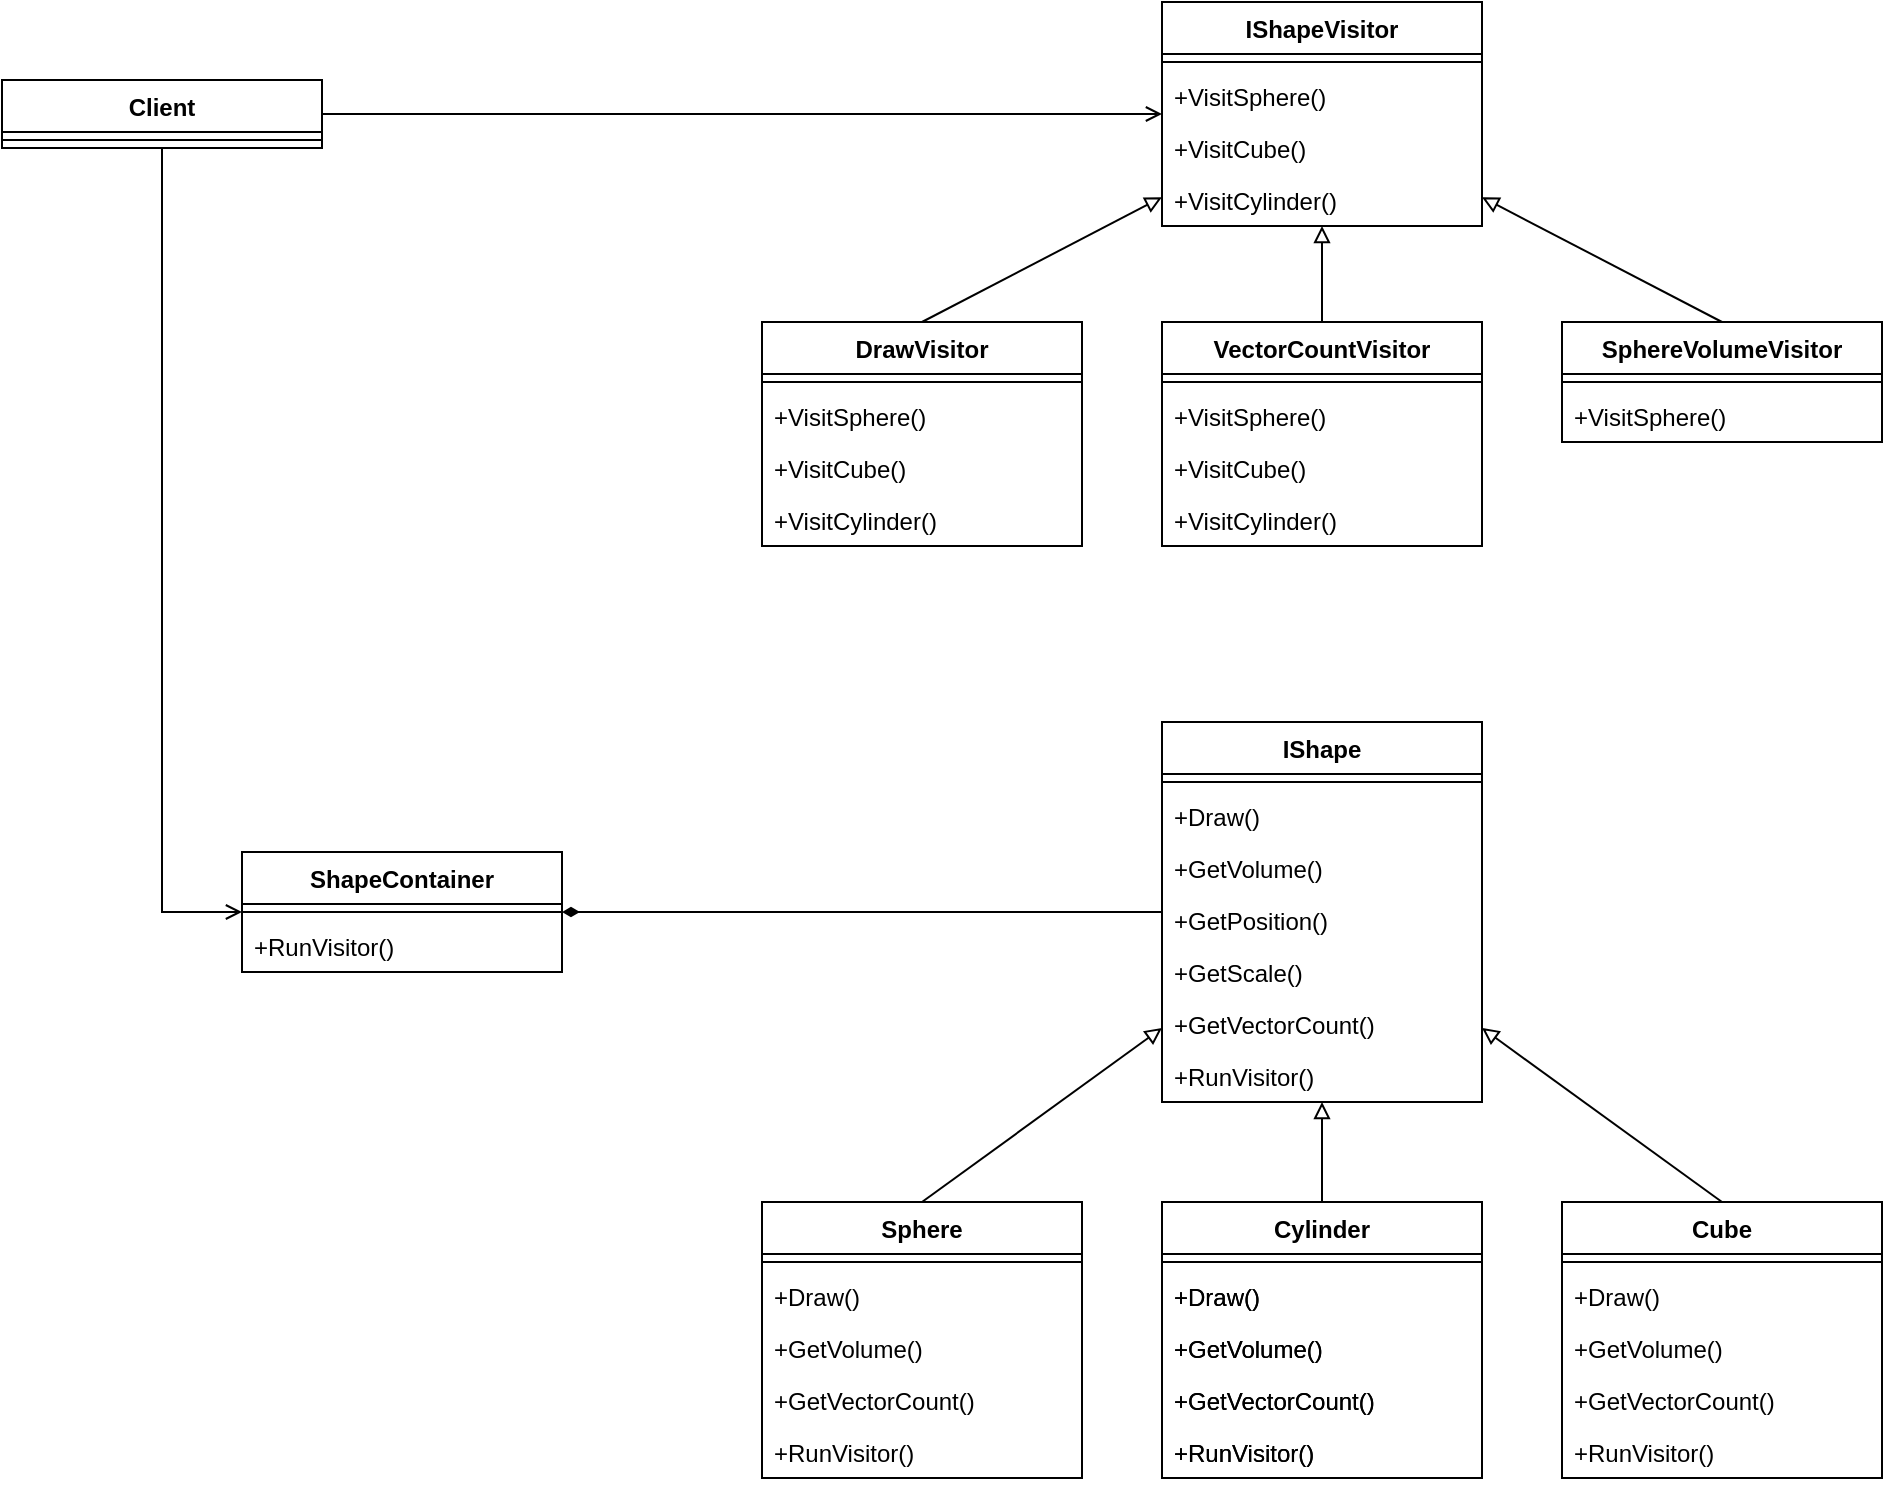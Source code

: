 <mxfile version="22.1.11" type="device">
  <diagram name="第 1 页" id="KWfzOdAWS3uv6CtngA9p">
    <mxGraphModel dx="1434" dy="844" grid="1" gridSize="10" guides="1" tooltips="1" connect="1" arrows="1" fold="1" page="1" pageScale="1" pageWidth="827" pageHeight="1169" math="0" shadow="0">
      <root>
        <mxCell id="0" />
        <mxCell id="1" parent="0" />
        <mxCell id="FGumXWah2nqrXkLhOMdK-1" value="IShapeVisitor" style="swimlane;fontStyle=1;align=center;verticalAlign=top;childLayout=stackLayout;horizontal=1;startSize=26;horizontalStack=0;resizeParent=1;resizeParentMax=0;resizeLast=0;collapsible=1;marginBottom=0;whiteSpace=wrap;html=1;" vertex="1" parent="1">
          <mxGeometry x="580" y="200" width="160" height="112" as="geometry" />
        </mxCell>
        <mxCell id="FGumXWah2nqrXkLhOMdK-3" value="" style="line;strokeWidth=1;fillColor=none;align=left;verticalAlign=middle;spacingTop=-1;spacingLeft=3;spacingRight=3;rotatable=0;labelPosition=right;points=[];portConstraint=eastwest;strokeColor=inherit;" vertex="1" parent="FGumXWah2nqrXkLhOMdK-1">
          <mxGeometry y="26" width="160" height="8" as="geometry" />
        </mxCell>
        <mxCell id="FGumXWah2nqrXkLhOMdK-4" value="+VisitSphere()" style="text;strokeColor=none;fillColor=none;align=left;verticalAlign=top;spacingLeft=4;spacingRight=4;overflow=hidden;rotatable=0;points=[[0,0.5],[1,0.5]];portConstraint=eastwest;whiteSpace=wrap;html=1;" vertex="1" parent="FGumXWah2nqrXkLhOMdK-1">
          <mxGeometry y="34" width="160" height="26" as="geometry" />
        </mxCell>
        <mxCell id="FGumXWah2nqrXkLhOMdK-5" value="+VisitCube()" style="text;strokeColor=none;fillColor=none;align=left;verticalAlign=top;spacingLeft=4;spacingRight=4;overflow=hidden;rotatable=0;points=[[0,0.5],[1,0.5]];portConstraint=eastwest;whiteSpace=wrap;html=1;" vertex="1" parent="FGumXWah2nqrXkLhOMdK-1">
          <mxGeometry y="60" width="160" height="26" as="geometry" />
        </mxCell>
        <mxCell id="FGumXWah2nqrXkLhOMdK-6" value="+VisitCylinder()" style="text;strokeColor=none;fillColor=none;align=left;verticalAlign=top;spacingLeft=4;spacingRight=4;overflow=hidden;rotatable=0;points=[[0,0.5],[1,0.5]];portConstraint=eastwest;whiteSpace=wrap;html=1;" vertex="1" parent="FGumXWah2nqrXkLhOMdK-1">
          <mxGeometry y="86" width="160" height="26" as="geometry" />
        </mxCell>
        <mxCell id="FGumXWah2nqrXkLhOMdK-79" style="edgeStyle=none;rounded=0;orthogonalLoop=1;jettySize=auto;html=1;exitX=0.5;exitY=0;exitDx=0;exitDy=0;endArrow=block;endFill=0;" edge="1" parent="1" source="FGumXWah2nqrXkLhOMdK-7" target="FGumXWah2nqrXkLhOMdK-1">
          <mxGeometry relative="1" as="geometry" />
        </mxCell>
        <mxCell id="FGumXWah2nqrXkLhOMdK-7" value="VectorCountVisitor" style="swimlane;fontStyle=1;align=center;verticalAlign=top;childLayout=stackLayout;horizontal=1;startSize=26;horizontalStack=0;resizeParent=1;resizeParentMax=0;resizeLast=0;collapsible=1;marginBottom=0;whiteSpace=wrap;html=1;" vertex="1" parent="1">
          <mxGeometry x="580" y="360" width="160" height="112" as="geometry" />
        </mxCell>
        <mxCell id="FGumXWah2nqrXkLhOMdK-8" value="" style="line;strokeWidth=1;fillColor=none;align=left;verticalAlign=middle;spacingTop=-1;spacingLeft=3;spacingRight=3;rotatable=0;labelPosition=right;points=[];portConstraint=eastwest;strokeColor=inherit;" vertex="1" parent="FGumXWah2nqrXkLhOMdK-7">
          <mxGeometry y="26" width="160" height="8" as="geometry" />
        </mxCell>
        <mxCell id="FGumXWah2nqrXkLhOMdK-9" value="+VisitSphere()" style="text;strokeColor=none;fillColor=none;align=left;verticalAlign=top;spacingLeft=4;spacingRight=4;overflow=hidden;rotatable=0;points=[[0,0.5],[1,0.5]];portConstraint=eastwest;whiteSpace=wrap;html=1;" vertex="1" parent="FGumXWah2nqrXkLhOMdK-7">
          <mxGeometry y="34" width="160" height="26" as="geometry" />
        </mxCell>
        <mxCell id="FGumXWah2nqrXkLhOMdK-10" value="+VisitCube()" style="text;strokeColor=none;fillColor=none;align=left;verticalAlign=top;spacingLeft=4;spacingRight=4;overflow=hidden;rotatable=0;points=[[0,0.5],[1,0.5]];portConstraint=eastwest;whiteSpace=wrap;html=1;" vertex="1" parent="FGumXWah2nqrXkLhOMdK-7">
          <mxGeometry y="60" width="160" height="26" as="geometry" />
        </mxCell>
        <mxCell id="FGumXWah2nqrXkLhOMdK-11" value="+VisitCylinder()" style="text;strokeColor=none;fillColor=none;align=left;verticalAlign=top;spacingLeft=4;spacingRight=4;overflow=hidden;rotatable=0;points=[[0,0.5],[1,0.5]];portConstraint=eastwest;whiteSpace=wrap;html=1;" vertex="1" parent="FGumXWah2nqrXkLhOMdK-7">
          <mxGeometry y="86" width="160" height="26" as="geometry" />
        </mxCell>
        <mxCell id="FGumXWah2nqrXkLhOMdK-80" style="edgeStyle=none;rounded=0;orthogonalLoop=1;jettySize=auto;html=1;exitX=0.5;exitY=0;exitDx=0;exitDy=0;endArrow=block;endFill=0;" edge="1" parent="1" source="FGumXWah2nqrXkLhOMdK-12" target="FGumXWah2nqrXkLhOMdK-1">
          <mxGeometry relative="1" as="geometry" />
        </mxCell>
        <mxCell id="FGumXWah2nqrXkLhOMdK-12" value="DrawVisitor" style="swimlane;fontStyle=1;align=center;verticalAlign=top;childLayout=stackLayout;horizontal=1;startSize=26;horizontalStack=0;resizeParent=1;resizeParentMax=0;resizeLast=0;collapsible=1;marginBottom=0;whiteSpace=wrap;html=1;" vertex="1" parent="1">
          <mxGeometry x="380" y="360" width="160" height="112" as="geometry" />
        </mxCell>
        <mxCell id="FGumXWah2nqrXkLhOMdK-13" value="" style="line;strokeWidth=1;fillColor=none;align=left;verticalAlign=middle;spacingTop=-1;spacingLeft=3;spacingRight=3;rotatable=0;labelPosition=right;points=[];portConstraint=eastwest;strokeColor=inherit;" vertex="1" parent="FGumXWah2nqrXkLhOMdK-12">
          <mxGeometry y="26" width="160" height="8" as="geometry" />
        </mxCell>
        <mxCell id="FGumXWah2nqrXkLhOMdK-14" value="+VisitSphere()" style="text;strokeColor=none;fillColor=none;align=left;verticalAlign=top;spacingLeft=4;spacingRight=4;overflow=hidden;rotatable=0;points=[[0,0.5],[1,0.5]];portConstraint=eastwest;whiteSpace=wrap;html=1;" vertex="1" parent="FGumXWah2nqrXkLhOMdK-12">
          <mxGeometry y="34" width="160" height="26" as="geometry" />
        </mxCell>
        <mxCell id="FGumXWah2nqrXkLhOMdK-15" value="+VisitCube()" style="text;strokeColor=none;fillColor=none;align=left;verticalAlign=top;spacingLeft=4;spacingRight=4;overflow=hidden;rotatable=0;points=[[0,0.5],[1,0.5]];portConstraint=eastwest;whiteSpace=wrap;html=1;" vertex="1" parent="FGumXWah2nqrXkLhOMdK-12">
          <mxGeometry y="60" width="160" height="26" as="geometry" />
        </mxCell>
        <mxCell id="FGumXWah2nqrXkLhOMdK-16" value="+VisitCylinder()" style="text;strokeColor=none;fillColor=none;align=left;verticalAlign=top;spacingLeft=4;spacingRight=4;overflow=hidden;rotatable=0;points=[[0,0.5],[1,0.5]];portConstraint=eastwest;whiteSpace=wrap;html=1;" vertex="1" parent="FGumXWah2nqrXkLhOMdK-12">
          <mxGeometry y="86" width="160" height="26" as="geometry" />
        </mxCell>
        <mxCell id="FGumXWah2nqrXkLhOMdK-81" style="edgeStyle=none;rounded=0;orthogonalLoop=1;jettySize=auto;html=1;exitX=0.5;exitY=0;exitDx=0;exitDy=0;endArrow=block;endFill=0;" edge="1" parent="1" source="FGumXWah2nqrXkLhOMdK-17" target="FGumXWah2nqrXkLhOMdK-1">
          <mxGeometry relative="1" as="geometry" />
        </mxCell>
        <mxCell id="FGumXWah2nqrXkLhOMdK-17" value="SphereVolumeVisitor" style="swimlane;fontStyle=1;align=center;verticalAlign=top;childLayout=stackLayout;horizontal=1;startSize=26;horizontalStack=0;resizeParent=1;resizeParentMax=0;resizeLast=0;collapsible=1;marginBottom=0;whiteSpace=wrap;html=1;" vertex="1" parent="1">
          <mxGeometry x="780" y="360" width="160" height="60" as="geometry" />
        </mxCell>
        <mxCell id="FGumXWah2nqrXkLhOMdK-18" value="" style="line;strokeWidth=1;fillColor=none;align=left;verticalAlign=middle;spacingTop=-1;spacingLeft=3;spacingRight=3;rotatable=0;labelPosition=right;points=[];portConstraint=eastwest;strokeColor=inherit;" vertex="1" parent="FGumXWah2nqrXkLhOMdK-17">
          <mxGeometry y="26" width="160" height="8" as="geometry" />
        </mxCell>
        <mxCell id="FGumXWah2nqrXkLhOMdK-19" value="+VisitSphere()" style="text;strokeColor=none;fillColor=none;align=left;verticalAlign=top;spacingLeft=4;spacingRight=4;overflow=hidden;rotatable=0;points=[[0,0.5],[1,0.5]];portConstraint=eastwest;whiteSpace=wrap;html=1;" vertex="1" parent="FGumXWah2nqrXkLhOMdK-17">
          <mxGeometry y="34" width="160" height="26" as="geometry" />
        </mxCell>
        <mxCell id="FGumXWah2nqrXkLhOMdK-75" style="edgeStyle=none;rounded=0;orthogonalLoop=1;jettySize=auto;html=1;endArrow=diamondThin;endFill=1;" edge="1" parent="1" source="FGumXWah2nqrXkLhOMdK-22" target="FGumXWah2nqrXkLhOMdK-57">
          <mxGeometry relative="1" as="geometry" />
        </mxCell>
        <mxCell id="FGumXWah2nqrXkLhOMdK-22" value="IShape" style="swimlane;fontStyle=1;align=center;verticalAlign=top;childLayout=stackLayout;horizontal=1;startSize=26;horizontalStack=0;resizeParent=1;resizeParentMax=0;resizeLast=0;collapsible=1;marginBottom=0;whiteSpace=wrap;html=1;" vertex="1" parent="1">
          <mxGeometry x="580" y="560" width="160" height="190" as="geometry" />
        </mxCell>
        <mxCell id="FGumXWah2nqrXkLhOMdK-24" value="" style="line;strokeWidth=1;fillColor=none;align=left;verticalAlign=middle;spacingTop=-1;spacingLeft=3;spacingRight=3;rotatable=0;labelPosition=right;points=[];portConstraint=eastwest;strokeColor=inherit;" vertex="1" parent="FGumXWah2nqrXkLhOMdK-22">
          <mxGeometry y="26" width="160" height="8" as="geometry" />
        </mxCell>
        <mxCell id="FGumXWah2nqrXkLhOMdK-25" value="+Draw()" style="text;strokeColor=none;fillColor=none;align=left;verticalAlign=top;spacingLeft=4;spacingRight=4;overflow=hidden;rotatable=0;points=[[0,0.5],[1,0.5]];portConstraint=eastwest;whiteSpace=wrap;html=1;" vertex="1" parent="FGumXWah2nqrXkLhOMdK-22">
          <mxGeometry y="34" width="160" height="26" as="geometry" />
        </mxCell>
        <mxCell id="FGumXWah2nqrXkLhOMdK-26" value="+GetVolume()" style="text;strokeColor=none;fillColor=none;align=left;verticalAlign=top;spacingLeft=4;spacingRight=4;overflow=hidden;rotatable=0;points=[[0,0.5],[1,0.5]];portConstraint=eastwest;whiteSpace=wrap;html=1;" vertex="1" parent="FGumXWah2nqrXkLhOMdK-22">
          <mxGeometry y="60" width="160" height="26" as="geometry" />
        </mxCell>
        <mxCell id="FGumXWah2nqrXkLhOMdK-27" value="+GetPosition()" style="text;strokeColor=none;fillColor=none;align=left;verticalAlign=top;spacingLeft=4;spacingRight=4;overflow=hidden;rotatable=0;points=[[0,0.5],[1,0.5]];portConstraint=eastwest;whiteSpace=wrap;html=1;" vertex="1" parent="FGumXWah2nqrXkLhOMdK-22">
          <mxGeometry y="86" width="160" height="26" as="geometry" />
        </mxCell>
        <mxCell id="FGumXWah2nqrXkLhOMdK-28" value="+GetScale()" style="text;strokeColor=none;fillColor=none;align=left;verticalAlign=top;spacingLeft=4;spacingRight=4;overflow=hidden;rotatable=0;points=[[0,0.5],[1,0.5]];portConstraint=eastwest;whiteSpace=wrap;html=1;" vertex="1" parent="FGumXWah2nqrXkLhOMdK-22">
          <mxGeometry y="112" width="160" height="26" as="geometry" />
        </mxCell>
        <mxCell id="FGumXWah2nqrXkLhOMdK-29" value="+GetVectorCount()" style="text;strokeColor=none;fillColor=none;align=left;verticalAlign=top;spacingLeft=4;spacingRight=4;overflow=hidden;rotatable=0;points=[[0,0.5],[1,0.5]];portConstraint=eastwest;whiteSpace=wrap;html=1;" vertex="1" parent="FGumXWah2nqrXkLhOMdK-22">
          <mxGeometry y="138" width="160" height="26" as="geometry" />
        </mxCell>
        <mxCell id="FGumXWah2nqrXkLhOMdK-30" value="+RunVisitor()" style="text;strokeColor=none;fillColor=none;align=left;verticalAlign=top;spacingLeft=4;spacingRight=4;overflow=hidden;rotatable=0;points=[[0,0.5],[1,0.5]];portConstraint=eastwest;whiteSpace=wrap;html=1;" vertex="1" parent="FGumXWah2nqrXkLhOMdK-22">
          <mxGeometry y="164" width="160" height="26" as="geometry" />
        </mxCell>
        <mxCell id="FGumXWah2nqrXkLhOMdK-31" value="Cylinder" style="swimlane;fontStyle=1;align=center;verticalAlign=top;childLayout=stackLayout;horizontal=1;startSize=26;horizontalStack=0;resizeParent=1;resizeParentMax=0;resizeLast=0;collapsible=1;marginBottom=0;whiteSpace=wrap;html=1;" vertex="1" parent="1">
          <mxGeometry x="580" y="800" width="160" height="138" as="geometry" />
        </mxCell>
        <mxCell id="FGumXWah2nqrXkLhOMdK-32" value="" style="line;strokeWidth=1;fillColor=none;align=left;verticalAlign=middle;spacingTop=-1;spacingLeft=3;spacingRight=3;rotatable=0;labelPosition=right;points=[];portConstraint=eastwest;strokeColor=inherit;" vertex="1" parent="FGumXWah2nqrXkLhOMdK-31">
          <mxGeometry y="26" width="160" height="8" as="geometry" />
        </mxCell>
        <mxCell id="FGumXWah2nqrXkLhOMdK-33" value="+Draw()" style="text;strokeColor=none;fillColor=none;align=left;verticalAlign=top;spacingLeft=4;spacingRight=4;overflow=hidden;rotatable=0;points=[[0,0.5],[1,0.5]];portConstraint=eastwest;whiteSpace=wrap;html=1;" vertex="1" parent="FGumXWah2nqrXkLhOMdK-31">
          <mxGeometry y="34" width="160" height="26" as="geometry" />
        </mxCell>
        <mxCell id="FGumXWah2nqrXkLhOMdK-34" value="+GetVolume()" style="text;strokeColor=none;fillColor=none;align=left;verticalAlign=top;spacingLeft=4;spacingRight=4;overflow=hidden;rotatable=0;points=[[0,0.5],[1,0.5]];portConstraint=eastwest;whiteSpace=wrap;html=1;" vertex="1" parent="FGumXWah2nqrXkLhOMdK-31">
          <mxGeometry y="60" width="160" height="26" as="geometry" />
        </mxCell>
        <mxCell id="FGumXWah2nqrXkLhOMdK-37" value="+GetVectorCount()" style="text;strokeColor=none;fillColor=none;align=left;verticalAlign=top;spacingLeft=4;spacingRight=4;overflow=hidden;rotatable=0;points=[[0,0.5],[1,0.5]];portConstraint=eastwest;whiteSpace=wrap;html=1;" vertex="1" parent="FGumXWah2nqrXkLhOMdK-31">
          <mxGeometry y="86" width="160" height="26" as="geometry" />
        </mxCell>
        <mxCell id="FGumXWah2nqrXkLhOMdK-38" value="+RunVisitor()" style="text;strokeColor=none;fillColor=none;align=left;verticalAlign=top;spacingLeft=4;spacingRight=4;overflow=hidden;rotatable=0;points=[[0,0.5],[1,0.5]];portConstraint=eastwest;whiteSpace=wrap;html=1;" vertex="1" parent="FGumXWah2nqrXkLhOMdK-31">
          <mxGeometry y="112" width="160" height="26" as="geometry" />
        </mxCell>
        <mxCell id="FGumXWah2nqrXkLhOMdK-78" style="edgeStyle=none;rounded=0;orthogonalLoop=1;jettySize=auto;html=1;exitX=0.5;exitY=0;exitDx=0;exitDy=0;endArrow=block;endFill=0;" edge="1" parent="1" source="FGumXWah2nqrXkLhOMdK-39" target="FGumXWah2nqrXkLhOMdK-22">
          <mxGeometry relative="1" as="geometry" />
        </mxCell>
        <mxCell id="FGumXWah2nqrXkLhOMdK-39" value="Cube" style="swimlane;fontStyle=1;align=center;verticalAlign=top;childLayout=stackLayout;horizontal=1;startSize=26;horizontalStack=0;resizeParent=1;resizeParentMax=0;resizeLast=0;collapsible=1;marginBottom=0;whiteSpace=wrap;html=1;" vertex="1" parent="1">
          <mxGeometry x="780" y="800" width="160" height="138" as="geometry" />
        </mxCell>
        <mxCell id="FGumXWah2nqrXkLhOMdK-40" value="" style="line;strokeWidth=1;fillColor=none;align=left;verticalAlign=middle;spacingTop=-1;spacingLeft=3;spacingRight=3;rotatable=0;labelPosition=right;points=[];portConstraint=eastwest;strokeColor=inherit;" vertex="1" parent="FGumXWah2nqrXkLhOMdK-39">
          <mxGeometry y="26" width="160" height="8" as="geometry" />
        </mxCell>
        <mxCell id="FGumXWah2nqrXkLhOMdK-41" value="+Draw()" style="text;strokeColor=none;fillColor=none;align=left;verticalAlign=top;spacingLeft=4;spacingRight=4;overflow=hidden;rotatable=0;points=[[0,0.5],[1,0.5]];portConstraint=eastwest;whiteSpace=wrap;html=1;" vertex="1" parent="FGumXWah2nqrXkLhOMdK-39">
          <mxGeometry y="34" width="160" height="26" as="geometry" />
        </mxCell>
        <mxCell id="FGumXWah2nqrXkLhOMdK-42" value="+GetVolume()" style="text;strokeColor=none;fillColor=none;align=left;verticalAlign=top;spacingLeft=4;spacingRight=4;overflow=hidden;rotatable=0;points=[[0,0.5],[1,0.5]];portConstraint=eastwest;whiteSpace=wrap;html=1;" vertex="1" parent="FGumXWah2nqrXkLhOMdK-39">
          <mxGeometry y="60" width="160" height="26" as="geometry" />
        </mxCell>
        <mxCell id="FGumXWah2nqrXkLhOMdK-43" value="+GetVectorCount()" style="text;strokeColor=none;fillColor=none;align=left;verticalAlign=top;spacingLeft=4;spacingRight=4;overflow=hidden;rotatable=0;points=[[0,0.5],[1,0.5]];portConstraint=eastwest;whiteSpace=wrap;html=1;" vertex="1" parent="FGumXWah2nqrXkLhOMdK-39">
          <mxGeometry y="86" width="160" height="26" as="geometry" />
        </mxCell>
        <mxCell id="FGumXWah2nqrXkLhOMdK-44" value="+RunVisitor()" style="text;strokeColor=none;fillColor=none;align=left;verticalAlign=top;spacingLeft=4;spacingRight=4;overflow=hidden;rotatable=0;points=[[0,0.5],[1,0.5]];portConstraint=eastwest;whiteSpace=wrap;html=1;" vertex="1" parent="FGumXWah2nqrXkLhOMdK-39">
          <mxGeometry y="112" width="160" height="26" as="geometry" />
        </mxCell>
        <mxCell id="FGumXWah2nqrXkLhOMdK-77" style="edgeStyle=none;rounded=0;orthogonalLoop=1;jettySize=auto;html=1;exitX=0.5;exitY=0;exitDx=0;exitDy=0;endArrow=block;endFill=0;" edge="1" parent="1" source="FGumXWah2nqrXkLhOMdK-45" target="FGumXWah2nqrXkLhOMdK-22">
          <mxGeometry relative="1" as="geometry" />
        </mxCell>
        <mxCell id="FGumXWah2nqrXkLhOMdK-45" value="Cylinder" style="swimlane;fontStyle=1;align=center;verticalAlign=top;childLayout=stackLayout;horizontal=1;startSize=26;horizontalStack=0;resizeParent=1;resizeParentMax=0;resizeLast=0;collapsible=1;marginBottom=0;whiteSpace=wrap;html=1;" vertex="1" parent="1">
          <mxGeometry x="580" y="800" width="160" height="138" as="geometry" />
        </mxCell>
        <mxCell id="FGumXWah2nqrXkLhOMdK-46" value="" style="line;strokeWidth=1;fillColor=none;align=left;verticalAlign=middle;spacingTop=-1;spacingLeft=3;spacingRight=3;rotatable=0;labelPosition=right;points=[];portConstraint=eastwest;strokeColor=inherit;" vertex="1" parent="FGumXWah2nqrXkLhOMdK-45">
          <mxGeometry y="26" width="160" height="8" as="geometry" />
        </mxCell>
        <mxCell id="FGumXWah2nqrXkLhOMdK-47" value="+Draw()" style="text;strokeColor=none;fillColor=none;align=left;verticalAlign=top;spacingLeft=4;spacingRight=4;overflow=hidden;rotatable=0;points=[[0,0.5],[1,0.5]];portConstraint=eastwest;whiteSpace=wrap;html=1;" vertex="1" parent="FGumXWah2nqrXkLhOMdK-45">
          <mxGeometry y="34" width="160" height="26" as="geometry" />
        </mxCell>
        <mxCell id="FGumXWah2nqrXkLhOMdK-48" value="+GetVolume()" style="text;strokeColor=none;fillColor=none;align=left;verticalAlign=top;spacingLeft=4;spacingRight=4;overflow=hidden;rotatable=0;points=[[0,0.5],[1,0.5]];portConstraint=eastwest;whiteSpace=wrap;html=1;" vertex="1" parent="FGumXWah2nqrXkLhOMdK-45">
          <mxGeometry y="60" width="160" height="26" as="geometry" />
        </mxCell>
        <mxCell id="FGumXWah2nqrXkLhOMdK-49" value="+GetVectorCount()" style="text;strokeColor=none;fillColor=none;align=left;verticalAlign=top;spacingLeft=4;spacingRight=4;overflow=hidden;rotatable=0;points=[[0,0.5],[1,0.5]];portConstraint=eastwest;whiteSpace=wrap;html=1;" vertex="1" parent="FGumXWah2nqrXkLhOMdK-45">
          <mxGeometry y="86" width="160" height="26" as="geometry" />
        </mxCell>
        <mxCell id="FGumXWah2nqrXkLhOMdK-50" value="+RunVisitor()" style="text;strokeColor=none;fillColor=none;align=left;verticalAlign=top;spacingLeft=4;spacingRight=4;overflow=hidden;rotatable=0;points=[[0,0.5],[1,0.5]];portConstraint=eastwest;whiteSpace=wrap;html=1;" vertex="1" parent="FGumXWah2nqrXkLhOMdK-45">
          <mxGeometry y="112" width="160" height="26" as="geometry" />
        </mxCell>
        <mxCell id="FGumXWah2nqrXkLhOMdK-76" style="edgeStyle=none;rounded=0;orthogonalLoop=1;jettySize=auto;html=1;exitX=0.5;exitY=0;exitDx=0;exitDy=0;endArrow=block;endFill=0;" edge="1" parent="1" source="FGumXWah2nqrXkLhOMdK-51" target="FGumXWah2nqrXkLhOMdK-22">
          <mxGeometry relative="1" as="geometry" />
        </mxCell>
        <mxCell id="FGumXWah2nqrXkLhOMdK-51" value="Sphere" style="swimlane;fontStyle=1;align=center;verticalAlign=top;childLayout=stackLayout;horizontal=1;startSize=26;horizontalStack=0;resizeParent=1;resizeParentMax=0;resizeLast=0;collapsible=1;marginBottom=0;whiteSpace=wrap;html=1;" vertex="1" parent="1">
          <mxGeometry x="380" y="800" width="160" height="138" as="geometry" />
        </mxCell>
        <mxCell id="FGumXWah2nqrXkLhOMdK-52" value="" style="line;strokeWidth=1;fillColor=none;align=left;verticalAlign=middle;spacingTop=-1;spacingLeft=3;spacingRight=3;rotatable=0;labelPosition=right;points=[];portConstraint=eastwest;strokeColor=inherit;" vertex="1" parent="FGumXWah2nqrXkLhOMdK-51">
          <mxGeometry y="26" width="160" height="8" as="geometry" />
        </mxCell>
        <mxCell id="FGumXWah2nqrXkLhOMdK-53" value="+Draw()" style="text;strokeColor=none;fillColor=none;align=left;verticalAlign=top;spacingLeft=4;spacingRight=4;overflow=hidden;rotatable=0;points=[[0,0.5],[1,0.5]];portConstraint=eastwest;whiteSpace=wrap;html=1;" vertex="1" parent="FGumXWah2nqrXkLhOMdK-51">
          <mxGeometry y="34" width="160" height="26" as="geometry" />
        </mxCell>
        <mxCell id="FGumXWah2nqrXkLhOMdK-54" value="+GetVolume()" style="text;strokeColor=none;fillColor=none;align=left;verticalAlign=top;spacingLeft=4;spacingRight=4;overflow=hidden;rotatable=0;points=[[0,0.5],[1,0.5]];portConstraint=eastwest;whiteSpace=wrap;html=1;" vertex="1" parent="FGumXWah2nqrXkLhOMdK-51">
          <mxGeometry y="60" width="160" height="26" as="geometry" />
        </mxCell>
        <mxCell id="FGumXWah2nqrXkLhOMdK-55" value="+GetVectorCount()" style="text;strokeColor=none;fillColor=none;align=left;verticalAlign=top;spacingLeft=4;spacingRight=4;overflow=hidden;rotatable=0;points=[[0,0.5],[1,0.5]];portConstraint=eastwest;whiteSpace=wrap;html=1;" vertex="1" parent="FGumXWah2nqrXkLhOMdK-51">
          <mxGeometry y="86" width="160" height="26" as="geometry" />
        </mxCell>
        <mxCell id="FGumXWah2nqrXkLhOMdK-56" value="+RunVisitor()" style="text;strokeColor=none;fillColor=none;align=left;verticalAlign=top;spacingLeft=4;spacingRight=4;overflow=hidden;rotatable=0;points=[[0,0.5],[1,0.5]];portConstraint=eastwest;whiteSpace=wrap;html=1;" vertex="1" parent="FGumXWah2nqrXkLhOMdK-51">
          <mxGeometry y="112" width="160" height="26" as="geometry" />
        </mxCell>
        <mxCell id="FGumXWah2nqrXkLhOMdK-57" value="ShapeContainer" style="swimlane;fontStyle=1;align=center;verticalAlign=top;childLayout=stackLayout;horizontal=1;startSize=26;horizontalStack=0;resizeParent=1;resizeParentMax=0;resizeLast=0;collapsible=1;marginBottom=0;whiteSpace=wrap;html=1;" vertex="1" parent="1">
          <mxGeometry x="120" y="625" width="160" height="60" as="geometry" />
        </mxCell>
        <mxCell id="FGumXWah2nqrXkLhOMdK-59" value="" style="line;strokeWidth=1;fillColor=none;align=left;verticalAlign=middle;spacingTop=-1;spacingLeft=3;spacingRight=3;rotatable=0;labelPosition=right;points=[];portConstraint=eastwest;strokeColor=inherit;" vertex="1" parent="FGumXWah2nqrXkLhOMdK-57">
          <mxGeometry y="26" width="160" height="8" as="geometry" />
        </mxCell>
        <mxCell id="FGumXWah2nqrXkLhOMdK-60" value="+RunVisitor()" style="text;strokeColor=none;fillColor=none;align=left;verticalAlign=top;spacingLeft=4;spacingRight=4;overflow=hidden;rotatable=0;points=[[0,0.5],[1,0.5]];portConstraint=eastwest;whiteSpace=wrap;html=1;" vertex="1" parent="FGumXWah2nqrXkLhOMdK-57">
          <mxGeometry y="34" width="160" height="26" as="geometry" />
        </mxCell>
        <mxCell id="FGumXWah2nqrXkLhOMdK-74" style="edgeStyle=orthogonalEdgeStyle;rounded=0;orthogonalLoop=1;jettySize=auto;html=1;exitX=0.5;exitY=1;exitDx=0;exitDy=0;entryX=0;entryY=0.5;entryDx=0;entryDy=0;endArrow=open;endFill=0;" edge="1" parent="1" source="FGumXWah2nqrXkLhOMdK-61" target="FGumXWah2nqrXkLhOMdK-57">
          <mxGeometry relative="1" as="geometry" />
        </mxCell>
        <mxCell id="FGumXWah2nqrXkLhOMdK-82" style="edgeStyle=none;rounded=0;orthogonalLoop=1;jettySize=auto;html=1;exitX=1;exitY=0.5;exitDx=0;exitDy=0;endArrow=open;endFill=0;" edge="1" parent="1" source="FGumXWah2nqrXkLhOMdK-61" target="FGumXWah2nqrXkLhOMdK-1">
          <mxGeometry relative="1" as="geometry" />
        </mxCell>
        <mxCell id="FGumXWah2nqrXkLhOMdK-61" value="Client" style="swimlane;fontStyle=1;align=center;verticalAlign=top;childLayout=stackLayout;horizontal=1;startSize=26;horizontalStack=0;resizeParent=1;resizeParentMax=0;resizeLast=0;collapsible=1;marginBottom=0;whiteSpace=wrap;html=1;" vertex="1" parent="1">
          <mxGeometry y="239" width="160" height="34" as="geometry" />
        </mxCell>
        <mxCell id="FGumXWah2nqrXkLhOMdK-63" value="" style="line;strokeWidth=1;fillColor=none;align=left;verticalAlign=middle;spacingTop=-1;spacingLeft=3;spacingRight=3;rotatable=0;labelPosition=right;points=[];portConstraint=eastwest;strokeColor=inherit;" vertex="1" parent="FGumXWah2nqrXkLhOMdK-61">
          <mxGeometry y="26" width="160" height="8" as="geometry" />
        </mxCell>
      </root>
    </mxGraphModel>
  </diagram>
</mxfile>
